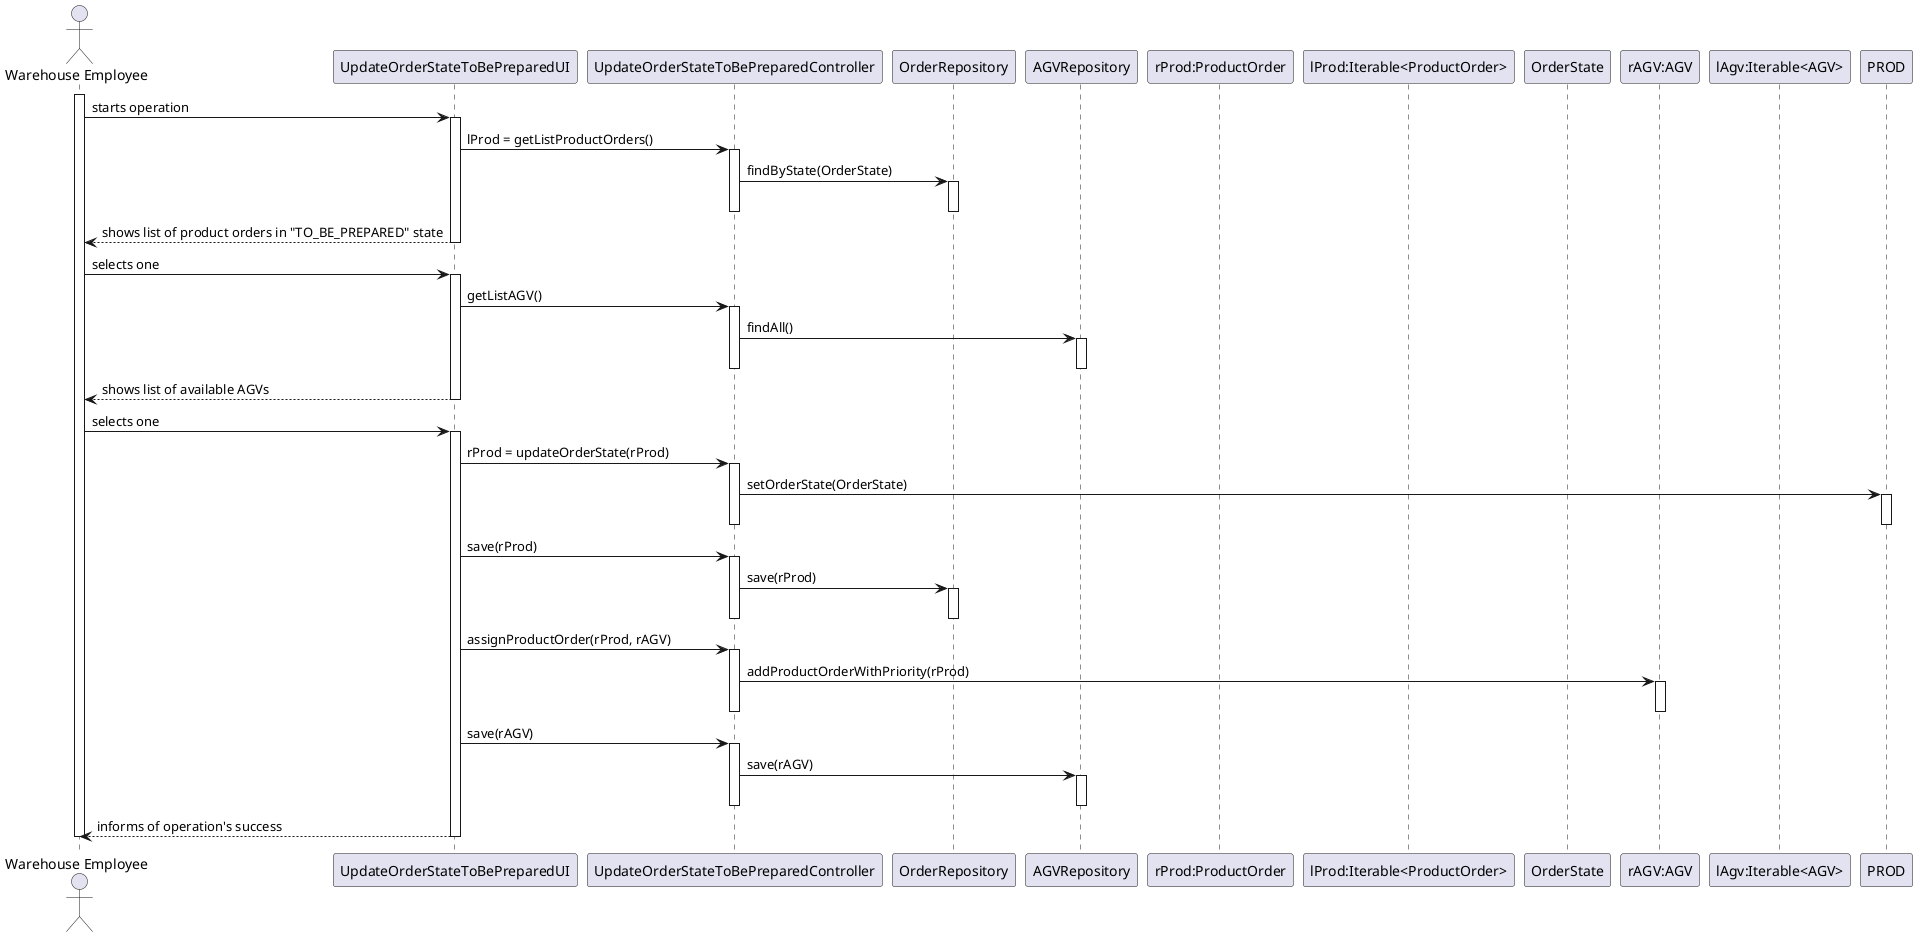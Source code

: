 @startuml

actor "Warehouse Employee" as ACT

participant "UpdateOrderStateToBePreparedUI" as UI
participant "UpdateOrderStateToBePreparedController" as CTRL

participant "OrderRepository" as OREPO
participant "AGVRepository" as AREPO

participant "rProd:ProductOrder" as ORDER
participant "lProd:Iterable<ProductOrder>" as IORDER
participant "OrderState" as STATE

participant "rAGV:AGV" as AGV
participant "lAgv:Iterable<AGV>" as IAGV

activate ACT
ACT -> UI : starts operation
activate UI
UI -> CTRL : lProd = getListProductOrders()
activate CTRL
CTRL -> OREPO : findByState(OrderState)
activate OREPO
deactivate OREPO
deactivate CTRL
UI --> ACT : shows list of product orders in "TO_BE_PREPARED" state
deactivate UI

ACT -> UI : selects one
activate UI
UI -> CTRL : getListAGV()
activate CTRL
CTRL -> AREPO : findAll()
activate AREPO
deactivate AREPO
deactivate CTRL
UI --> ACT : shows list of available AGVs
deactivate UI

ACT -> UI : selects one
activate UI
UI -> CTRL : rProd = updateOrderState(rProd)
activate CTRL
CTRL -> PROD : setOrderState(OrderState)
activate PROD
deactivate PROD
deactivate CTRL
UI -> CTRL : save(rProd)
activate CTRL
CTRL -> OREPO : save(rProd)
activate OREPO
deactivate OREPO
deactivate CTRL
UI -> CTRL : assignProductOrder(rProd, rAGV)
activate CTRL
CTRL -> AGV : addProductOrderWithPriority(rProd)
activate AGV
deactivate AGV
deactivate CTRL
UI -> CTRL : save(rAGV)
activate CTRL
CTRL -> AREPO : save(rAGV)
activate AREPO
deactivate AREPO
deactivate CTRL
UI --> ACT : informs of operation's success
deactivate UI
deactivate ACT


@enduml
